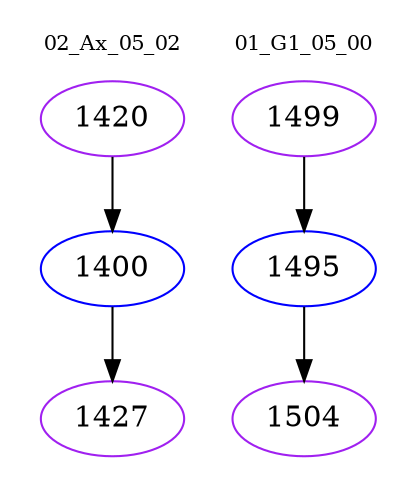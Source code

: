 digraph{
subgraph cluster_0 {
color = white
label = "02_Ax_05_02";
fontsize=10;
T0_1420 [label="1420", color="purple"]
T0_1420 -> T0_1400 [color="black"]
T0_1400 [label="1400", color="blue"]
T0_1400 -> T0_1427 [color="black"]
T0_1427 [label="1427", color="purple"]
}
subgraph cluster_1 {
color = white
label = "01_G1_05_00";
fontsize=10;
T1_1499 [label="1499", color="purple"]
T1_1499 -> T1_1495 [color="black"]
T1_1495 [label="1495", color="blue"]
T1_1495 -> T1_1504 [color="black"]
T1_1504 [label="1504", color="purple"]
}
}
